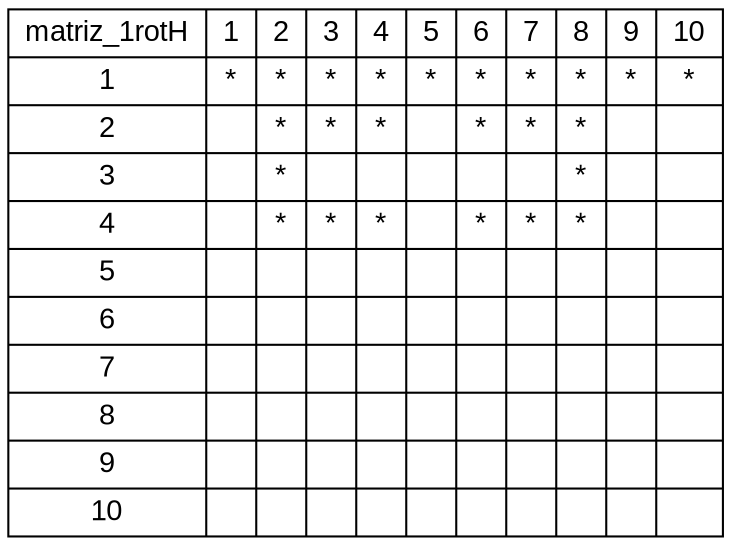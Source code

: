 digraph G {node [fontname="Arial"];node_A [shape=record    label="{matriz_1rotH|1|2|3|4|5|6|7|8|9|10}|{1|*| | | | | | | | | }|{2|*|*|*|*| | | | | | }|{3|*|*| |*| | | | | | }|{4|*|*| |*| | | | | | }|{5|*| | | | | | | | | }|{6|*|*| |*| | | | | | }|{7|*|*| |*| | | | | | }|{8|*|*|*|*| | | | | | }|{9|*| | | | | | | | | }|{10|*| | | | | | | | | }"];} 